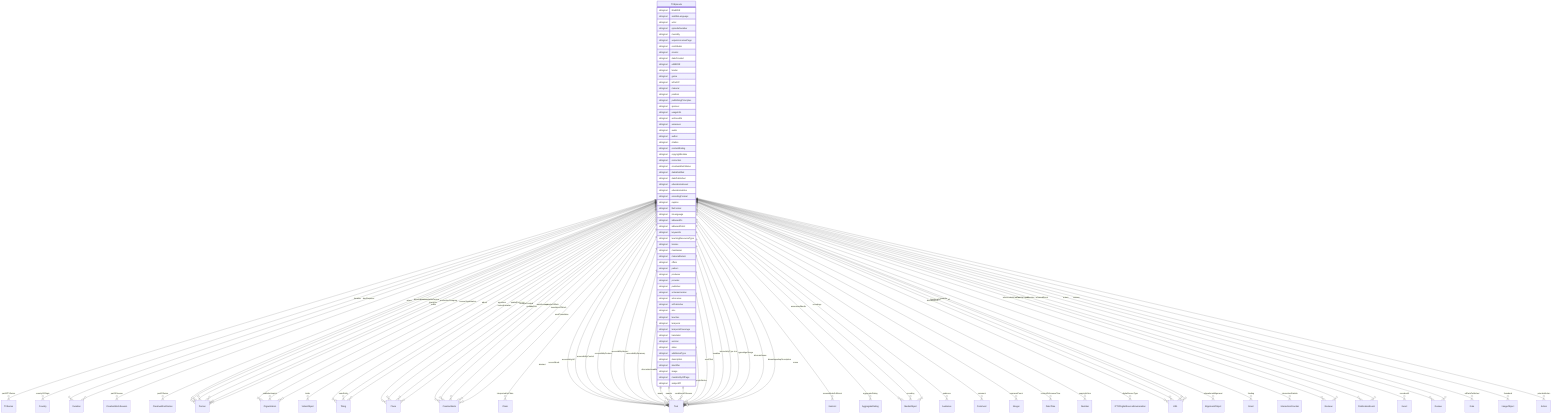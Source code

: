 erDiagram
TVEpisode {
    stringList titleEIDR  
    stringList subtitleLanguage  
    stringList actor  
    stringList episodeNumber  
    stringList musicBy  
    stringList acquireLicensePage  
    stringList contributor  
    stringList creator  
    stringList dateCreated  
    stringList editEIDR  
    stringList funder  
    stringList genre  
    stringList isPartOf  
    stringList material  
    stringList position  
    stringList publishingPrinciples  
    stringList sponsor  
    stringList usageInfo  
    stringList archivedAt  
    stringList assesses  
    stringList audio  
    stringList author  
    stringList citation  
    stringList contentRating  
    stringList copyrightHolder  
    stringList correction  
    stringList creativeWorkStatus  
    stringList dateModified  
    stringList datePublished  
    stringList educationalLevel  
    stringList educationalUse  
    stringList encodingFormat  
    stringList expires  
    stringList fileFormat  
    stringList inLanguage  
    stringList isBasedOn  
    stringList isBasedOnUrl  
    stringList keywords  
    stringList learningResourceType  
    stringList license  
    stringList maintainer  
    stringList materialExtent  
    stringList offers  
    stringList pattern  
    stringList producer  
    stringList provider  
    stringList publisher  
    stringList schemaVersion  
    stringList sdLicense  
    stringList sdPublisher  
    stringList size  
    stringList teaches  
    stringList temporal  
    stringList temporalCoverage  
    stringList translator  
    stringList version  
    stringList video  
    stringList additionalType  
    stringList description  
    stringList identifier  
    stringList image  
    stringList mainEntityOfPage  
    stringList subjectOf  
}

TVEpisode ||--}o TVSeries : "partOfTVSeries"
TVEpisode ||--}o Country : "countryOfOrigin"
TVEpisode ||--}o Duration : "duration"
TVEpisode ||--}o CreativeWorkSeason : "partOfSeason"
TVEpisode ||--}o CreativeWorkSeries : "partOfSeries"
TVEpisode ||--}o Person : "actors"
TVEpisode ||--}o Person : "director"
TVEpisode ||--}o Person : "directors"
TVEpisode ||--}o Organization : "productionCompany"
TVEpisode ||--}o VideoObject : "trailer"
TVEpisode ||--}o Thing : "about"
TVEpisode ||--}o Place : "contentLocation"
TVEpisode ||--}o CreativeWork : "hasPart"
TVEpisode ||--}o Claim : "interpretedAsClaim"
TVEpisode ||--}o Thing : "mainEntity"
TVEpisode ||--}o Place : "spatialCoverage"
TVEpisode ||--}o CreativeWork : "workExample"
TVEpisode ||--}o Text : "abstract"
TVEpisode ||--}o Text : "accessMode"
TVEpisode ||--}o ItemList : "accessModeSufficient"
TVEpisode ||--}o Text : "accessibilityAPI"
TVEpisode ||--}o Text : "accessibilityControl"
TVEpisode ||--}o Text : "accessibilityFeature"
TVEpisode ||--}o Text : "accessibilityHazard"
TVEpisode ||--}o Text : "accessibilitySummary"
TVEpisode ||--}o Person : "accountablePerson"
TVEpisode ||--}o AggregateRating : "aggregateRating"
TVEpisode ||--}o Text : "alternativeHeadline"
TVEpisode ||--}o MediaObject : "associatedMedia"
TVEpisode ||--}o Audience : "audience"
TVEpisode ||--}o Text : "award"
TVEpisode ||--}o Text : "awards"
TVEpisode ||--}o Person : "character"
TVEpisode ||--}o Comment : "comment"
TVEpisode ||--}o Integer : "commentCount"
TVEpisode ||--}o Text : "conditionsOfAccess"
TVEpisode ||--}o DateTime : "contentReferenceTime"
TVEpisode ||--}o Text : "copyrightNotice"
TVEpisode ||--}o Number : "copyrightYear"
TVEpisode ||--}o Text : "creditText"
TVEpisode ||--}o IPTCDigitalSourceEnumeration : "digitalSourceType"
TVEpisode ||--}o URL : "discussionUrl"
TVEpisode ||--}o Person : "editor"
TVEpisode ||--}o AlignmentObject : "educationalAlignment"
TVEpisode ||--}o MediaObject : "encoding"
TVEpisode ||--}o MediaObject : "encodings"
TVEpisode ||--}o CreativeWork : "exampleOfWork"
TVEpisode ||--}o Grant : "funding"
TVEpisode ||--}o Text : "headline"
TVEpisode ||--}o InteractionCounter : "interactionStatistic"
TVEpisode ||--}o Text : "interactivityType"
TVEpisode ||--}o Boolean : "isAccessibleForFree"
TVEpisode ||--}o Boolean : "isFamilyFriendly"
TVEpisode ||--}o Place : "locationCreated"
TVEpisode ||--}o Thing : "mentions"
TVEpisode ||--}o PublicationEvent : "publication"
TVEpisode ||--}o Organization : "publisherImprint"
TVEpisode ||--}o Event : "recordedAt"
TVEpisode ||--}o PublicationEvent : "releasedEvent"
TVEpisode ||--}o Review : "review"
TVEpisode ||--}o Review : "reviews"
TVEpisode ||--}o Date : "sdDatePublished"
TVEpisode ||--}o Organization : "sourceOrganization"
TVEpisode ||--}o Place : "spatial"
TVEpisode ||--}o Text : "text"
TVEpisode ||--}o ImageObject : "thumbnail"
TVEpisode ||--}o URL : "thumbnailUrl"
TVEpisode ||--}o Duration : "timeRequired"
TVEpisode ||--}o CreativeWork : "translationOfWork"
TVEpisode ||--}o Text : "typicalAgeRange"
TVEpisode ||--}o CreativeWork : "workTranslation"
TVEpisode ||--}o Text : "alternateName"
TVEpisode ||--}o Text : "disambiguatingDescription"
TVEpisode ||--}o Text : "name"
TVEpisode ||--}o URL : "sameAs"
TVEpisode ||--}o Action : "potentialAction"
TVEpisode ||--}o URL : "url"